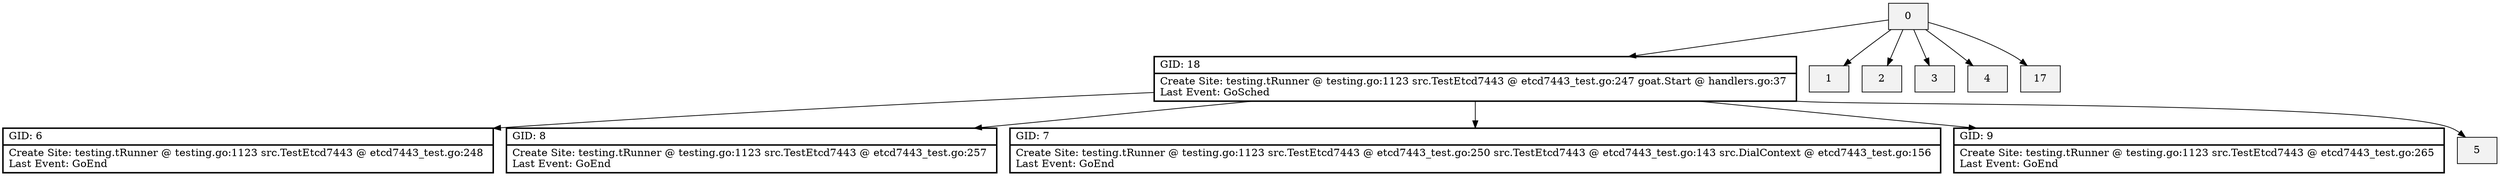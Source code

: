 digraph{
	node[shape=record,style=filled,fillcolor=gray95]

	18 [ label = "{ GID: 18\l | Create Site: testing.tRunner @ testing.go:1123 
src.TestEtcd7443 @ etcd7443_test.go:247 
goat.Start @ handlers.go:37 
\lLast Event: GoSched\l }" style=bold]
	6 [ label = "{ GID: 6\l | Create Site: testing.tRunner @ testing.go:1123 
src.TestEtcd7443 @ etcd7443_test.go:248 
\lLast Event: GoEnd\l }" style=bold]
	8 [ label = "{ GID: 8\l | Create Site: testing.tRunner @ testing.go:1123 
src.TestEtcd7443 @ etcd7443_test.go:257 
\lLast Event: GoEnd\l }" style=bold]
	7 [ label = "{ GID: 7\l | Create Site: testing.tRunner @ testing.go:1123 
src.TestEtcd7443 @ etcd7443_test.go:250 
src.TestEtcd7443 @ etcd7443_test.go:143 
src.DialContext @ etcd7443_test.go:156 
\lLast Event: GoEnd\l }" style=bold]
	9 [ label = "{ GID: 9\l | Create Site: testing.tRunner @ testing.go:1123 
src.TestEtcd7443 @ etcd7443_test.go:265 
\lLast Event: GoEnd\l }" style=bold]
	

	0 -> 1
	0 -> 2
	0 -> 3
	0 -> 4
	0 -> 17
	0 -> 18
	18 -> 5
	18 -> 6
	18 -> 7
	18 -> 8
	18 -> 9
	}